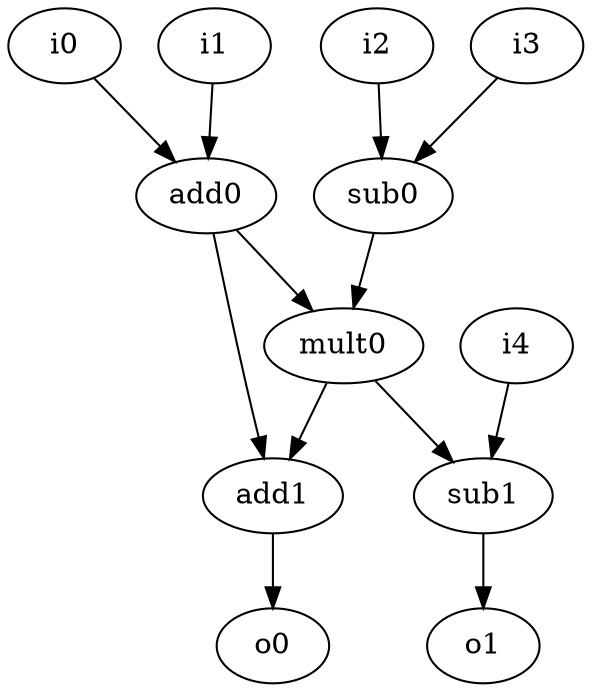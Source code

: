 strict digraph "grafo" {
i0;
add0;
mult0;
i1;
i2;
sub0;
i3;
add1;
sub1;
i4;
o0;
o1;
i0 -> add0;
add0 -> mult0;
add0 -> add1;
mult0 -> add1;
mult0 -> sub1;
i1 -> add0;
i2 -> sub0;
sub0 -> mult0;
i3 -> sub0;
add1 -> o0;
sub1 -> o1;
i4 -> sub1;
}
